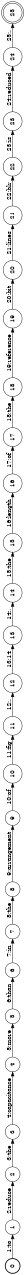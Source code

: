 digraph FST {
rankdir = LR;
size = "8.5,11";
label = "";
center = 1;
orientation = Landscape;
ranksep = "0.4";
nodesep = "0.25";
0 [label = "0", shape = circle, style = bold, fontsize = 14]
	0 -> 1 [label = "1:to", fontsize = 14];
1 [label = "1", shape = circle, style = solid, fontsize = 14]
	1 -> 2 [label = "2:reduce", fontsize = 14];
2 [label = "2", shape = circle, style = solid, fontsize = 14]
	2 -> 3 [label = "3:the", fontsize = 14];
3 [label = "3", shape = circle, style = solid, fontsize = 14]
	3 -> 4 [label = "4:capacitance", fontsize = 14];
4 [label = "4", shape = circle, style = solid, fontsize = 14]
	4 -> 5 [label = "5:more", fontsize = 14];
5 [label = "5", shape = circle, style = solid, fontsize = 14]
	5 -> 6 [label = "6:than", fontsize = 14];
6 [label = "6", shape = circle, style = solid, fontsize = 14]
	6 -> 7 [label = "7:in", fontsize = 14];
7 [label = "7", shape = circle, style = solid, fontsize = 14]
	7 -> 8 [label = "8:the", fontsize = 14];
8 [label = "8", shape = circle, style = solid, fontsize = 14]
	8 -> 9 [label = "9:arrangement", fontsize = 14];
9 [label = "9", shape = circle, style = solid, fontsize = 14]
	9 -> 10 [label = "10:of", fontsize = 14];
10 [label = "10", shape = circle, style = solid, fontsize = 14]
	10 -> 11 [label = "11:fig", fontsize = 14];
11 [label = "11", shape = circle, style = solid, fontsize = 14]
	11 -> 12 [label = "12:.", fontsize = 14];
12 [label = "12", shape = circle, style = solid, fontsize = 14]
	12 -> 13 [label = "13:14", fontsize = 14];
13 [label = "13", shape = circle, style = solid, fontsize = 14]
	13 -> 14 [label = "14:,", fontsize = 14];
14 [label = "14", shape = circle, style = solid, fontsize = 14]
	14 -> 15 [label = "15:the", fontsize = 14];
15 [label = "15", shape = circle, style = solid, fontsize = 14]
	15 -> 16 [label = "16:length", fontsize = 14];
16 [label = "16", shape = circle, style = solid, fontsize = 14]
	16 -> 17 [label = "17:of", fontsize = 14];
17 [label = "17", shape = circle, style = solid, fontsize = 14]
	17 -> 18 [label = "18:the", fontsize = 14];
18 [label = "18", shape = circle, style = solid, fontsize = 14]
	18 -> 19 [label = "19:reference", fontsize = 14];
19 [label = "19", shape = circle, style = solid, fontsize = 14]
	19 -> 20 [label = "20:bit", fontsize = 14];
20 [label = "20", shape = circle, style = solid, fontsize = 14]
	20 -> 21 [label = "21:lines", fontsize = 14];
21 [label = "21", shape = circle, style = solid, fontsize = 14]
	21 -> 22 [label = "22:blr", fontsize = 14];
22 [label = "22", shape = circle, style = solid, fontsize = 14]
	22 -> 23 [label = "23:is", fontsize = 14];
23 [label = "23", shape = circle, style = solid, fontsize = 14]
	23 -> 24 [label = "24:reduced", fontsize = 14];
24 [label = "24", shape = circle, style = solid, fontsize = 14]
	24 -> 25 [label = "25:.", fontsize = 14];
25 [label = "25", shape = doublecircle, style = solid, fontsize = 14]
}
